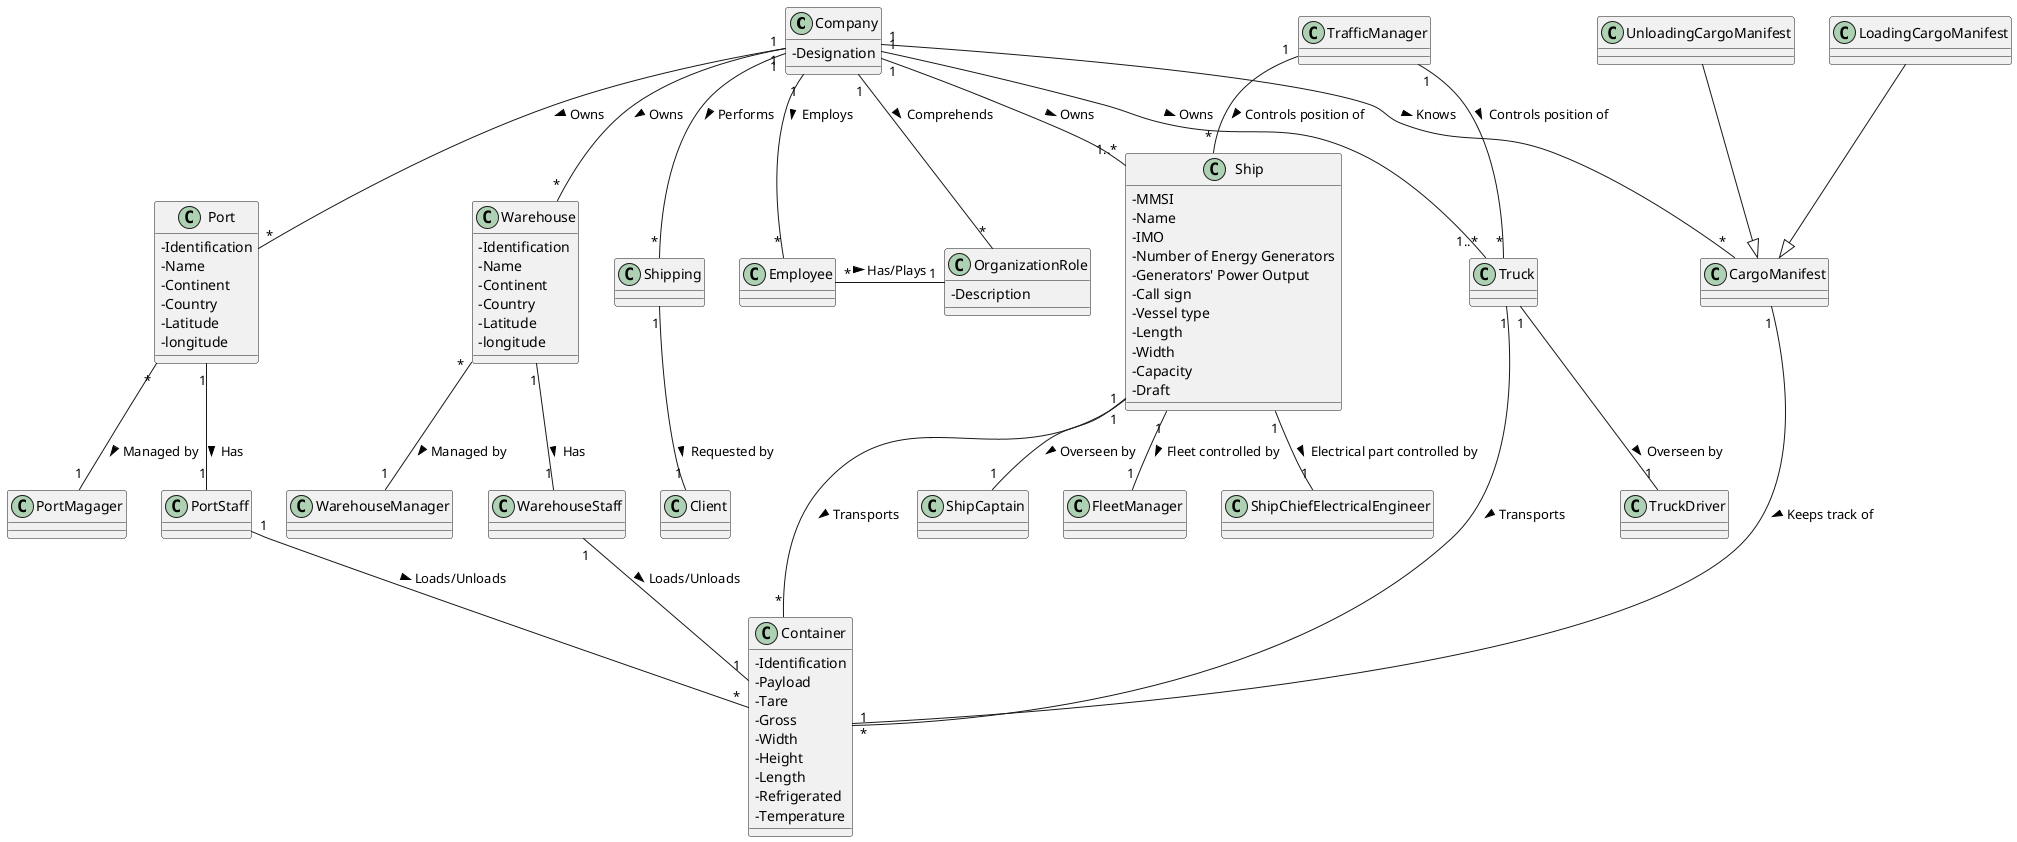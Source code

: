 @startuml
'https://plantuml.com/class-diagram

skinparam classAttributeIconSize 0

class Company {
-Designation
}

class Container {
-Identification
-Payload
-Tare
-Gross
-Width
-Height
-Length
-Refrigerated
-Temperature
}

class Ship {
-MMSI
-Name
-IMO
-Number of Energy Generators
-Generators' Power Output
-Call sign
-Vessel type
-Length
-Width
-Capacity
-Draft
}

class Truck

class Client

class Port {
-Identification
-Name
-Continent
-Country
-Latitude
-longitude
}

class Warehouse {
-Identification
-Name
-Continent
-Country
-Latitude
-longitude
}

class Employee

class OrganizationRole {
-Description
}

class PortMagager

class WarehouseManager

class ShipCaptain

class TruckDriver

class FleetManager

class ShipChiefElectricalEngineer

class TrafficManager

class WarehouseStaff

class PortStaff

class CargoManifest

class UnloadingCargoManifest

class LoadingCargoManifest

Company "1" -- "*" Shipping : Performs >
Company "1" -- "1..*" Ship : Owns >
Company "1" -- "1..*" Truck : Owns >
Company "1" -- "*" Port : Owns >
Company "1" -- "*" Warehouse : Owns >
Company "1" -- "*" Employee : Employs >
Company "1" -- "*" CargoManifest : Knows >
Company "1" - "*" OrganizationRole : Comprehends >
Employee "*" - "1" OrganizationRole : Has/Plays >
Shipping "1" -- "1" Client : Requested by >
Port "*" -- "1" PortMagager : Managed by >
Port "1" -- "1" PortStaff : Has >
Warehouse "*" -- "1" WarehouseManager : Managed by >
Warehouse "1" -- "1" WarehouseStaff : Has >
Ship "1" -- "1" ShipCaptain : Overseen by >
Ship "1" -- "1" ShipChiefElectricalEngineer : Electrical part controlled by >
Ship "1" -- "*" Container : Transports >
Ship "1" -- "1" FleetManager : Fleet controlled by >
Truck "1" -- "1" TruckDriver : Overseen by >
TrafficManager "1" -- "*" Ship : Controls position of >
TrafficManager "1" -- "*" Truck : Controls position of >
Truck "1" -- "1" Container : Transports >
WarehouseStaff "1" -- "1" Container : Loads/Unloads >
PortStaff "1" -- "*" Container : Loads/Unloads >
UnloadingCargoManifest --|> CargoManifest
LoadingCargoManifest --|> CargoManifest
CargoManifest "1" -- "*" Container : Keeps track of >

@enduml